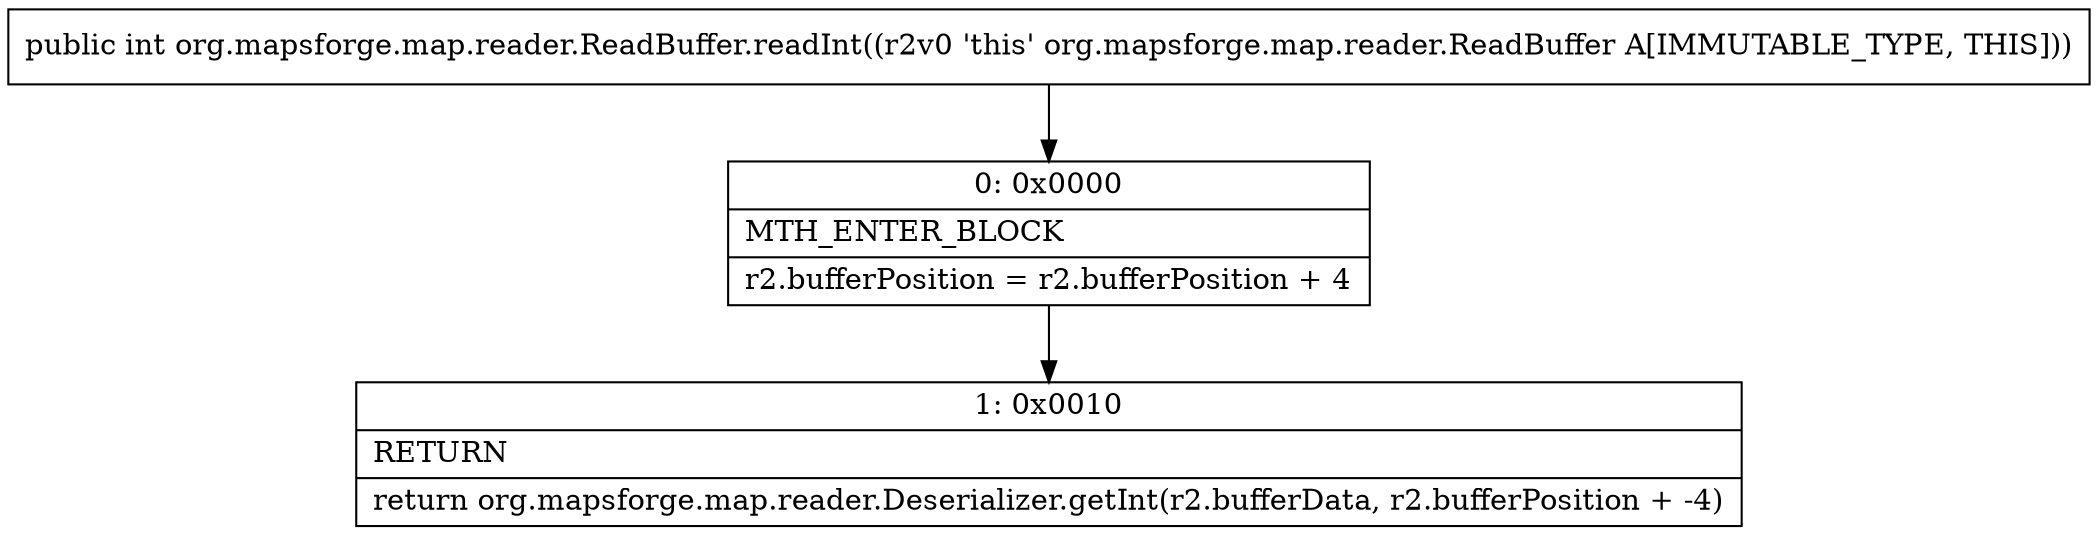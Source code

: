 digraph "CFG fororg.mapsforge.map.reader.ReadBuffer.readInt()I" {
Node_0 [shape=record,label="{0\:\ 0x0000|MTH_ENTER_BLOCK\l|r2.bufferPosition = r2.bufferPosition + 4\l}"];
Node_1 [shape=record,label="{1\:\ 0x0010|RETURN\l|return org.mapsforge.map.reader.Deserializer.getInt(r2.bufferData, r2.bufferPosition + \-4)\l}"];
MethodNode[shape=record,label="{public int org.mapsforge.map.reader.ReadBuffer.readInt((r2v0 'this' org.mapsforge.map.reader.ReadBuffer A[IMMUTABLE_TYPE, THIS])) }"];
MethodNode -> Node_0;
Node_0 -> Node_1;
}

